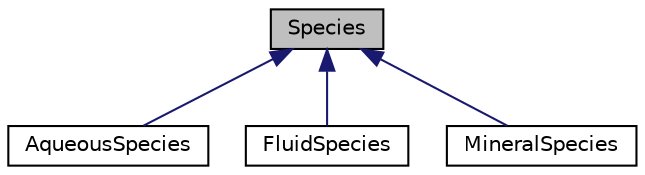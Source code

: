 digraph "Species"
{
 // INTERACTIVE_SVG=YES
 // LATEX_PDF_SIZE
  edge [fontname="Helvetica",fontsize="10",labelfontname="Helvetica",labelfontsize="10"];
  node [fontname="Helvetica",fontsize="10",shape=record];
  Node1 [label="Species",height=0.2,width=0.4,color="black", fillcolor="grey75", style="filled", fontcolor="black",tooltip="A type used to describe a species and its attributes."];
  Node1 -> Node2 [dir="back",color="midnightblue",fontsize="10",style="solid",fontname="Helvetica"];
  Node2 [label="AqueousSpecies",height=0.2,width=0.4,color="black", fillcolor="white", style="filled",URL="$classReaktoro_1_1AqueousSpecies.html",tooltip="A type to represent an aqueous species."];
  Node1 -> Node3 [dir="back",color="midnightblue",fontsize="10",style="solid",fontname="Helvetica"];
  Node3 [label="FluidSpecies",height=0.2,width=0.4,color="black", fillcolor="white", style="filled",URL="$classReaktoro_1_1FluidSpecies.html",tooltip="A type to describe the attributes of a fluids (gaseous or liquid) species."];
  Node1 -> Node4 [dir="back",color="midnightblue",fontsize="10",style="solid",fontname="Helvetica"];
  Node4 [label="MineralSpecies",height=0.2,width=0.4,color="black", fillcolor="white", style="filled",URL="$classReaktoro_1_1MineralSpecies.html",tooltip="A type to describe the attributes of a mineral species."];
}
